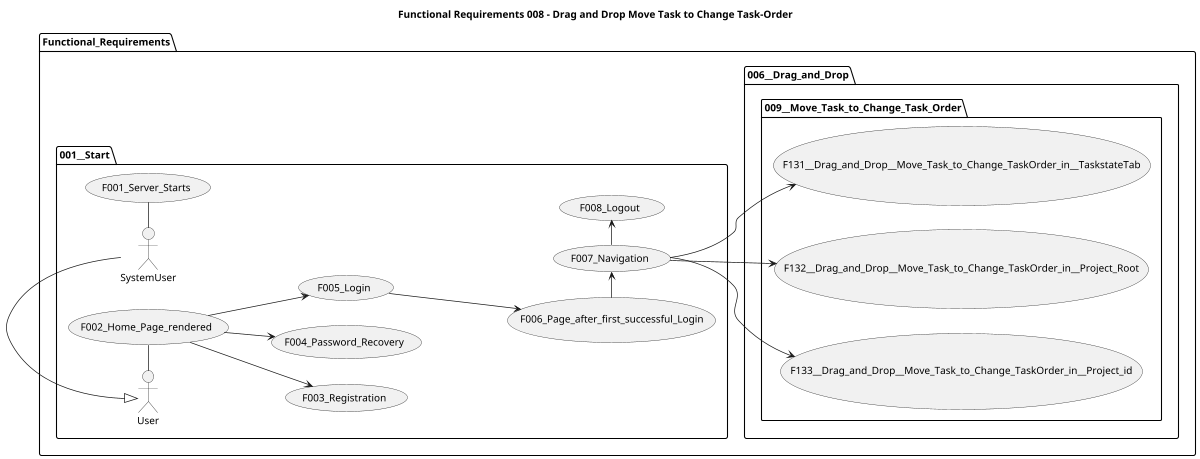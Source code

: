@startuml

title Functional Requirements 008 - Drag and Drop Move Task to Change Task-Order

left to right direction
'top to bottom direction

'https://plantuml.com/use-case-diagram

scale 1200 width

package Functional_Requirements {

  package 001__Start {
    SystemUser - (F001_Server_Starts)
    User - (F002_Home_Page_rendered)
    (F002_Home_Page_rendered) --> (F003_Registration)
    (F002_Home_Page_rendered) --> (F004_Password_Recovery)
    (F002_Home_Page_rendered) --> (F005_Login)
    (F005_Login) ---> (F006_Page_after_first_successful_Login)
    (F006_Page_after_first_successful_Login) -> (F007_Navigation)
    (F007_Navigation) -> (F008_Logout)

    User <|- SystemUser
  }

  package 006__Drag_and_Drop {

    package 009__Move_Task_to_Change_Task_Order {
      (F007_Navigation) --> (F131__Drag_and_Drop__Move_Task_to_Change_TaskOrder_in__TaskstateTab)
      (F007_Navigation) --> (F132__Drag_and_Drop__Move_Task_to_Change_TaskOrder_in__Project_Root)
      (F007_Navigation) --> (F133__Drag_and_Drop__Move_Task_to_Change_TaskOrder_in__Project_id)
    }
  }

}
@enduml
